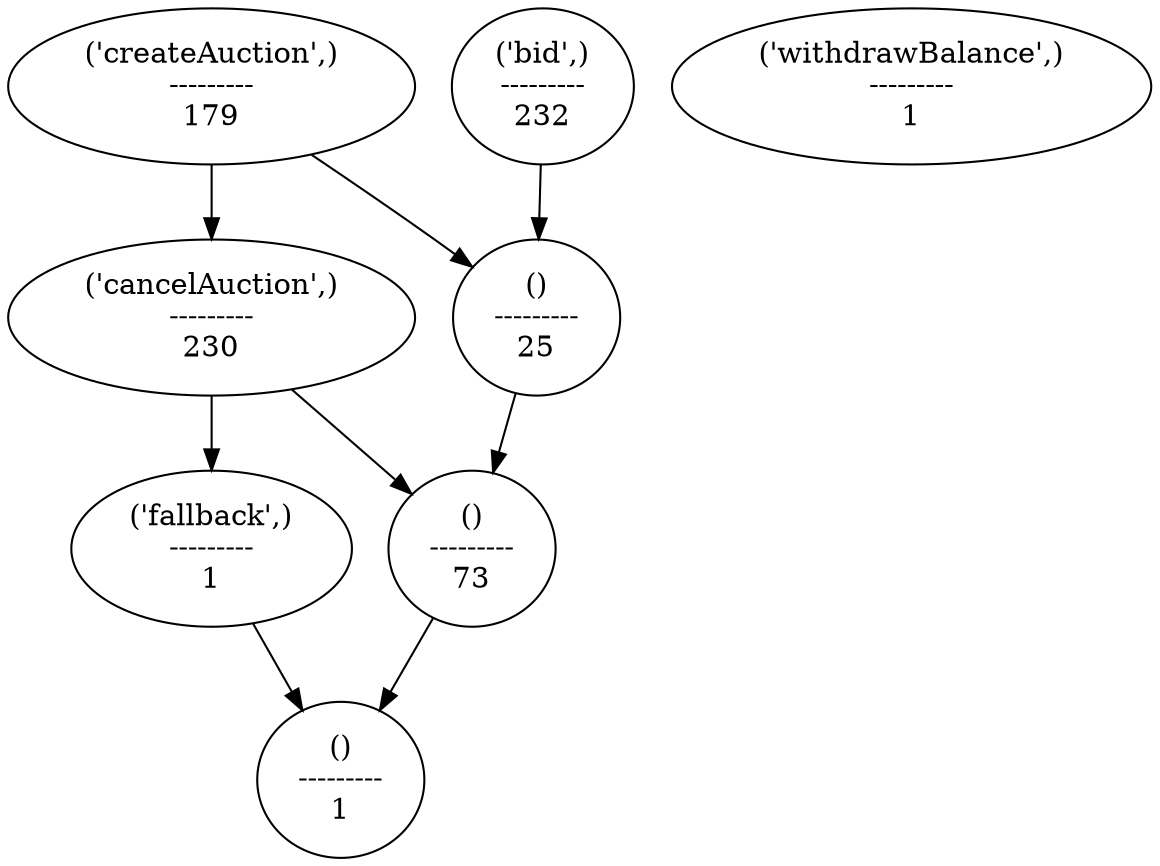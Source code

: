 strict digraph  {
"('createAuction',)\n---------\n179";
"('cancelAuction',)\n---------\n230";
"()\n---------\n73";
"()\n---------\n1";
"('fallback',)\n---------\n1";
"()\n---------\n25";
"('bid',)\n---------\n232";
"('withdrawBalance',)\n---------\n1";
"('createAuction',)\n---------\n179" -> "('cancelAuction',)\n---------\n230";
"('createAuction',)\n---------\n179" -> "()\n---------\n25";
"('cancelAuction',)\n---------\n230" -> "()\n---------\n73";
"('cancelAuction',)\n---------\n230" -> "('fallback',)\n---------\n1";
"()\n---------\n73" -> "()\n---------\n1";
"('fallback',)\n---------\n1" -> "()\n---------\n1";
"()\n---------\n25" -> "()\n---------\n73";
"('bid',)\n---------\n232" -> "()\n---------\n25";
}

